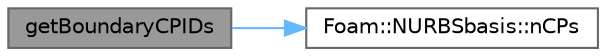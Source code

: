 digraph "getBoundaryCPIDs"
{
 // LATEX_PDF_SIZE
  bgcolor="transparent";
  edge [fontname=Helvetica,fontsize=10,labelfontname=Helvetica,labelfontsize=10];
  node [fontname=Helvetica,fontsize=10,shape=box,height=0.2,width=0.4];
  rankdir="LR";
  Node1 [id="Node000001",label="getBoundaryCPIDs",height=0.2,width=0.4,color="gray40", fillcolor="grey60", style="filled", fontcolor="black",tooltip=" "];
  Node1 -> Node2 [id="edge1_Node000001_Node000002",color="steelblue1",style="solid",tooltip=" "];
  Node2 [id="Node000002",label="Foam::NURBSbasis::nCPs",height=0.2,width=0.4,color="grey40", fillcolor="white", style="filled",URL="$classFoam_1_1NURBSbasis.html#a2780650ef4e82bb6e87a6a21892eec99",tooltip=" "];
}
